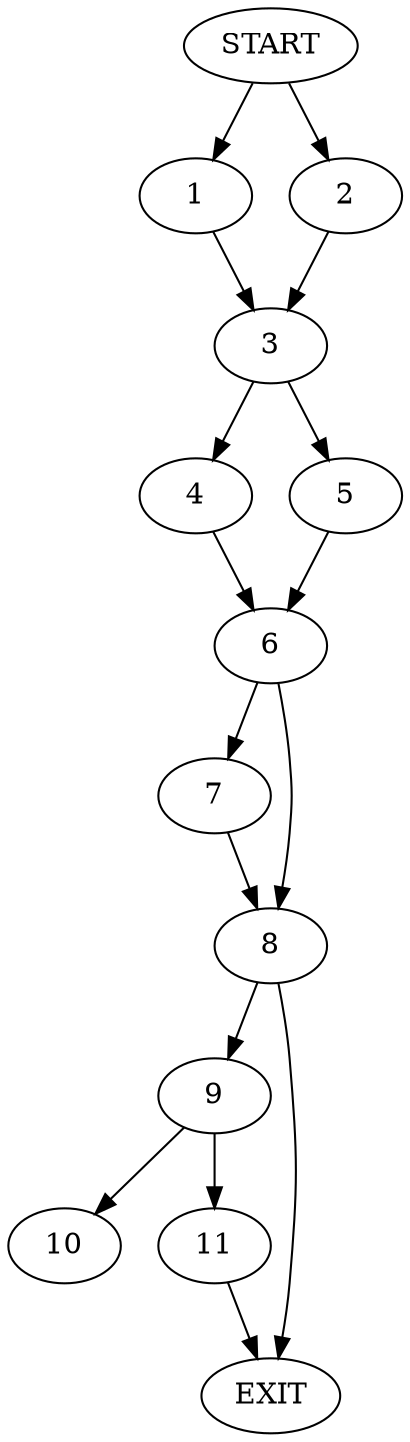 digraph { 
0 [label="START"];
1;
2;
3;
4;
5;
6;
7;
8;
9;
10;
11;
12[label="EXIT"];
0 -> 1;
0 -> 2;
1 -> 3;
2 -> 3;
3 -> 4;
3 -> 5;
4 -> 6;
5 -> 6;
6 -> 7;
6 -> 8;
7 -> 8;
8 -> 9;
8 -> 12;
9 -> 10;
9 -> 11;
11 -> 12;
}